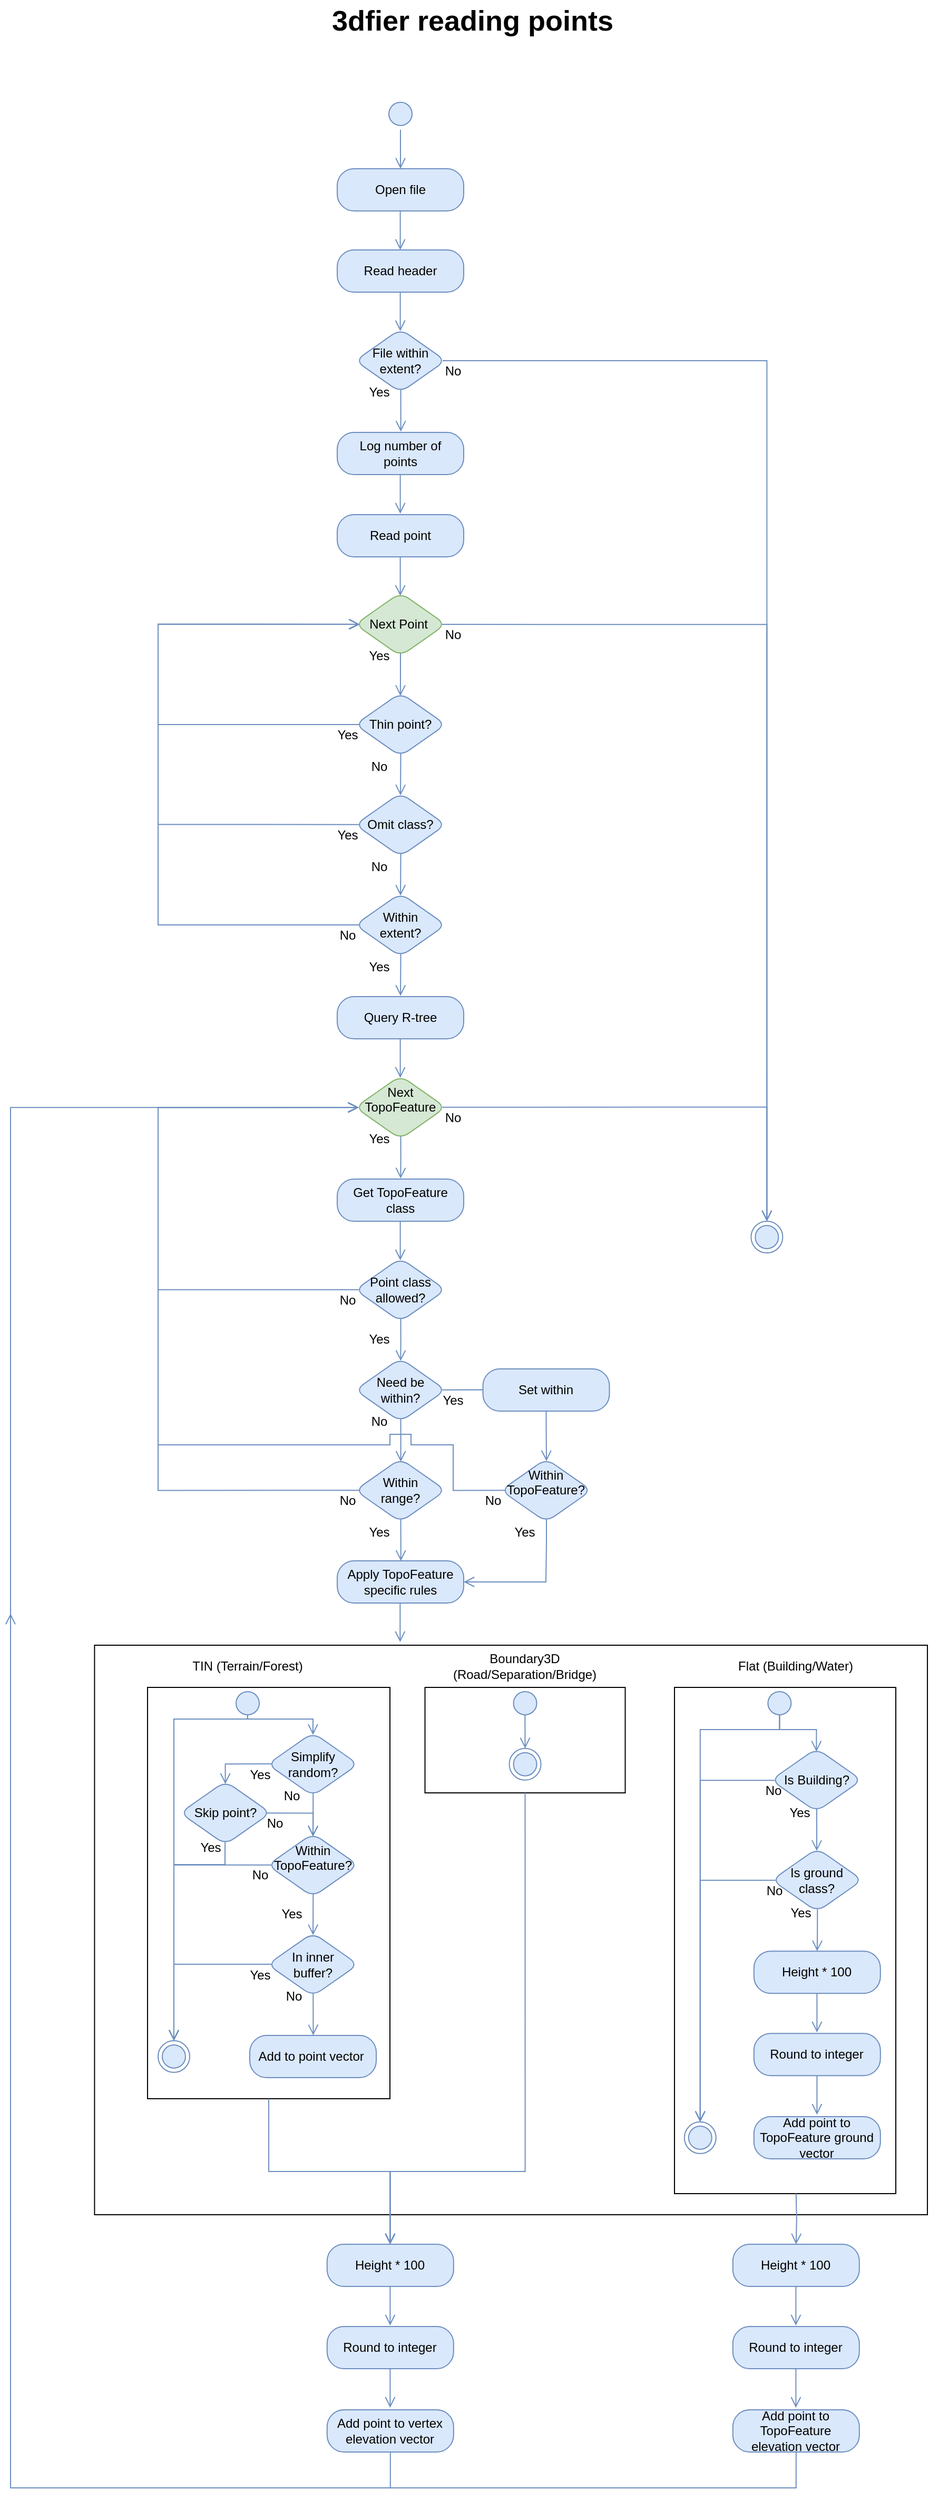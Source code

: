 <mxfile version="12.5.3" type="device"><diagram id="gs2OzQn_FVcoFGM2r-dG" name="Page-1"><mxGraphModel dx="2858" dy="1174" grid="1" gridSize="10" guides="1" tooltips="1" connect="1" arrows="1" fold="1" page="1" pageScale="1" pageWidth="827" pageHeight="1169" math="0" shadow="0"><root><mxCell id="0"/><mxCell id="1" parent="0"/><mxCell id="W5rvvkMNAh1F3MAW5NHj-102" value="" style="rounded=0;whiteSpace=wrap;html=1;" vertex="1" parent="1"><mxGeometry x="-0.29" y="1590" width="790.29" height="540" as="geometry"/></mxCell><mxCell id="QgcdUGAf-LTuLxjnhuap-1" value="3dfier reading points" style="text;strokeColor=none;fillColor=none;html=1;fontSize=27;fontStyle=1;verticalAlign=middle;align=center;rounded=0;shadow=0;" parent="1" vertex="1"><mxGeometry x="198.14" y="30" width="319" height="40" as="geometry"/></mxCell><mxCell id="QgcdUGAf-LTuLxjnhuap-2" value="Read point" style="rounded=1;whiteSpace=wrap;html=1;arcSize=40;fillColor=#dae8fc;strokeColor=#6c8ebf;shadow=0;" parent="1" vertex="1"><mxGeometry x="230" y="518" width="120" height="40" as="geometry"/></mxCell><mxCell id="QgcdUGAf-LTuLxjnhuap-3" value="" style="ellipse;html=1;shape=startState;fillColor=#dae8fc;strokeColor=#6c8ebf;shadow=0;" parent="1" vertex="1"><mxGeometry x="275" y="123" width="30" height="30" as="geometry"/></mxCell><mxCell id="QgcdUGAf-LTuLxjnhuap-4" value="" style="edgeStyle=orthogonalEdgeStyle;html=1;verticalAlign=bottom;endArrow=open;endSize=8;strokeColor=#6c8ebf;fillColor=#dae8fc;shadow=0;entryX=0.5;entryY=0;entryDx=0;entryDy=0;entryPerimeter=0;exitX=0.5;exitY=1;exitDx=0;exitDy=0;rounded=0;" parent="1" source="QgcdUGAf-LTuLxjnhuap-3" edge="1"><mxGeometry relative="1" as="geometry"><mxPoint x="290" y="190" as="targetPoint"/><mxPoint x="290" y="170" as="sourcePoint"/></mxGeometry></mxCell><mxCell id="EjLpfJSJLbwafP6c0sg_-1" value="" style="edgeStyle=orthogonalEdgeStyle;html=1;verticalAlign=bottom;endArrow=open;endSize=8;strokeColor=#6c8ebf;fillColor=#dae8fc;shadow=0;entryX=0.5;entryY=0;entryDx=0;entryDy=0;entryPerimeter=0;exitX=0.5;exitY=1;exitDx=0;exitDy=0;rounded=0;" parent="1" edge="1"><mxGeometry relative="1" as="geometry"><mxPoint x="289.8" y="595" as="targetPoint"/><mxPoint x="289.8" y="558" as="sourcePoint"/></mxGeometry></mxCell><mxCell id="W5rvvkMNAh1F3MAW5NHj-1" value="Open file" style="rounded=1;whiteSpace=wrap;html=1;arcSize=40;fillColor=#dae8fc;strokeColor=#6c8ebf;shadow=0;" vertex="1" parent="1"><mxGeometry x="230" y="190" width="120" height="40" as="geometry"/></mxCell><mxCell id="W5rvvkMNAh1F3MAW5NHj-2" value="" style="edgeStyle=orthogonalEdgeStyle;html=1;verticalAlign=bottom;endArrow=open;endSize=8;strokeColor=#6c8ebf;fillColor=#dae8fc;shadow=0;entryX=0.5;entryY=0;entryDx=0;entryDy=0;entryPerimeter=0;exitX=0.5;exitY=1;exitDx=0;exitDy=0;rounded=0;" edge="1" parent="1"><mxGeometry relative="1" as="geometry"><mxPoint x="289.8" y="267" as="targetPoint"/><mxPoint x="289.8" y="230" as="sourcePoint"/></mxGeometry></mxCell><mxCell id="W5rvvkMNAh1F3MAW5NHj-3" value="Read header" style="rounded=1;whiteSpace=wrap;html=1;arcSize=40;fillColor=#dae8fc;strokeColor=#6c8ebf;shadow=0;" vertex="1" parent="1"><mxGeometry x="230" y="267" width="120" height="40" as="geometry"/></mxCell><mxCell id="W5rvvkMNAh1F3MAW5NHj-4" value="" style="edgeStyle=orthogonalEdgeStyle;html=1;verticalAlign=bottom;endArrow=open;endSize=8;strokeColor=#6c8ebf;fillColor=#dae8fc;shadow=0;entryX=0.5;entryY=0;entryDx=0;entryDy=0;entryPerimeter=0;exitX=0.5;exitY=1;exitDx=0;exitDy=0;rounded=0;" edge="1" parent="1"><mxGeometry relative="1" as="geometry"><mxPoint x="289.8" y="344" as="targetPoint"/><mxPoint x="289.8" y="307" as="sourcePoint"/></mxGeometry></mxCell><mxCell id="W5rvvkMNAh1F3MAW5NHj-5" value="File within&lt;br&gt;extent?" style="rhombus;whiteSpace=wrap;html=1;fillColor=#dae8fc;strokeColor=#6c8ebf;rounded=1;shadow=0;strokeWidth=1;perimeterSpacing=0;" vertex="1" parent="1"><mxGeometry x="247.0" y="342.0" width="86" height="60" as="geometry"/></mxCell><mxCell id="W5rvvkMNAh1F3MAW5NHj-6" value="" style="edgeStyle=orthogonalEdgeStyle;rounded=0;orthogonalLoop=1;jettySize=auto;html=1;shadow=0;fontColor=#ffffff;exitX=0.503;exitY=0.957;exitDx=0;exitDy=0;entryX=0.5;entryY=0;entryDx=0;entryDy=0;fillColor=#dae8fc;strokeColor=#6c8ebf;endSize=8;endArrow=open;endFill=0;exitPerimeter=0;" edge="1" source="W5rvvkMNAh1F3MAW5NHj-5" parent="1"><mxGeometry relative="1" as="geometry"><mxPoint x="290.39" y="400.0" as="sourcePoint"/><mxPoint x="290.33" y="439.2" as="targetPoint"/></mxGeometry></mxCell><mxCell id="W5rvvkMNAh1F3MAW5NHj-8" value="No" style="text;html=1;strokeColor=none;fillColor=none;align=center;verticalAlign=middle;whiteSpace=wrap;rounded=0;" vertex="1" parent="1"><mxGeometry x="320.0" y="372.0" width="40" height="20" as="geometry"/></mxCell><mxCell id="W5rvvkMNAh1F3MAW5NHj-9" value="Yes" style="text;html=1;strokeColor=none;fillColor=none;align=center;verticalAlign=middle;whiteSpace=wrap;rounded=0;" vertex="1" parent="1"><mxGeometry x="250.0" y="392.0" width="40" height="20" as="geometry"/></mxCell><mxCell id="W5rvvkMNAh1F3MAW5NHj-10" value="" style="ellipse;html=1;shape=endState;fillColor=#dae8fc;strokeColor=#6c8ebf;rounded=1;shadow=0;" vertex="1" parent="1"><mxGeometry x="622.67" y="1188" width="30" height="30" as="geometry"/></mxCell><mxCell id="W5rvvkMNAh1F3MAW5NHj-11" value="" style="edgeStyle=orthogonalEdgeStyle;rounded=0;orthogonalLoop=1;jettySize=auto;html=1;shadow=0;fontColor=#ffffff;fillColor=#dae8fc;strokeColor=#6c8ebf;endArrow=open;endFill=0;endSize=8;exitX=0.25;exitY=0;exitDx=0;exitDy=0;entryX=0.5;entryY=0;entryDx=0;entryDy=0;" edge="1" parent="1" target="W5rvvkMNAh1F3MAW5NHj-10" source="W5rvvkMNAh1F3MAW5NHj-8"><mxGeometry relative="1" as="geometry"><mxPoint x="638" y="780" as="targetPoint"/><Array as="points"><mxPoint x="638" y="372"/></Array><mxPoint x="290" y="480" as="sourcePoint"/></mxGeometry></mxCell><mxCell id="W5rvvkMNAh1F3MAW5NHj-12" value="Thin point?" style="rhombus;whiteSpace=wrap;html=1;fillColor=#dae8fc;strokeColor=#6c8ebf;rounded=1;shadow=0;strokeWidth=1;perimeterSpacing=0;" vertex="1" parent="1"><mxGeometry x="247.0" y="687" width="86" height="60" as="geometry"/></mxCell><mxCell id="W5rvvkMNAh1F3MAW5NHj-13" value="" style="edgeStyle=orthogonalEdgeStyle;rounded=0;orthogonalLoop=1;jettySize=auto;html=1;shadow=0;fontColor=#ffffff;exitX=0.503;exitY=0.957;exitDx=0;exitDy=0;entryX=0.5;entryY=0;entryDx=0;entryDy=0;fillColor=#dae8fc;strokeColor=#6c8ebf;endSize=8;endArrow=open;endFill=0;exitPerimeter=0;" edge="1" parent="1" source="W5rvvkMNAh1F3MAW5NHj-12"><mxGeometry relative="1" as="geometry"><mxPoint x="290.39" y="745" as="sourcePoint"/><mxPoint x="290.0" y="784.167" as="targetPoint"/></mxGeometry></mxCell><mxCell id="W5rvvkMNAh1F3MAW5NHj-14" value="No" style="text;html=1;strokeColor=none;fillColor=none;align=center;verticalAlign=middle;whiteSpace=wrap;rounded=0;" vertex="1" parent="1"><mxGeometry x="250.0" y="747.0" width="40" height="20" as="geometry"/></mxCell><mxCell id="W5rvvkMNAh1F3MAW5NHj-15" value="Yes" style="text;html=1;strokeColor=none;fillColor=none;align=center;verticalAlign=middle;whiteSpace=wrap;rounded=0;" vertex="1" parent="1"><mxGeometry x="220.0" y="717.0" width="40" height="20" as="geometry"/></mxCell><mxCell id="W5rvvkMNAh1F3MAW5NHj-16" value="" style="edgeStyle=orthogonalEdgeStyle;rounded=0;orthogonalLoop=1;jettySize=auto;html=1;shadow=0;fontColor=#ffffff;entryX=0.047;entryY=0.497;entryDx=0;entryDy=0;fillColor=#dae8fc;strokeColor=#6c8ebf;endArrow=open;endFill=0;endSize=8;exitX=0.051;exitY=0.5;exitDx=0;exitDy=0;exitPerimeter=0;entryPerimeter=0;" edge="1" parent="1" source="W5rvvkMNAh1F3MAW5NHj-12" target="W5rvvkMNAh1F3MAW5NHj-46"><mxGeometry relative="1" as="geometry"><mxPoint x="432.5" y="946.667" as="targetPoint"/><Array as="points"><mxPoint x="60" y="717"/><mxPoint x="60" y="622"/></Array><mxPoint x="420" y="682" as="sourcePoint"/></mxGeometry></mxCell><mxCell id="W5rvvkMNAh1F3MAW5NHj-17" value="Log number of&lt;br&gt;points" style="rounded=1;whiteSpace=wrap;html=1;arcSize=40;fillColor=#dae8fc;strokeColor=#6c8ebf;shadow=0;" vertex="1" parent="1"><mxGeometry x="230" y="440" width="120" height="40" as="geometry"/></mxCell><mxCell id="W5rvvkMNAh1F3MAW5NHj-18" value="" style="edgeStyle=orthogonalEdgeStyle;html=1;verticalAlign=bottom;endArrow=open;endSize=8;strokeColor=#6c8ebf;fillColor=#dae8fc;shadow=0;entryX=0.5;entryY=0;entryDx=0;entryDy=0;entryPerimeter=0;exitX=0.5;exitY=1;exitDx=0;exitDy=0;rounded=0;" edge="1" parent="1"><mxGeometry relative="1" as="geometry"><mxPoint x="289.8" y="517" as="targetPoint"/><mxPoint x="289.8" y="480" as="sourcePoint"/></mxGeometry></mxCell><mxCell id="W5rvvkMNAh1F3MAW5NHj-19" value="Omit class?" style="rhombus;whiteSpace=wrap;html=1;fillColor=#dae8fc;strokeColor=#6c8ebf;rounded=1;shadow=0;strokeWidth=1;perimeterSpacing=0;" vertex="1" parent="1"><mxGeometry x="247.0" y="782" width="86" height="60" as="geometry"/></mxCell><mxCell id="W5rvvkMNAh1F3MAW5NHj-20" value="" style="edgeStyle=orthogonalEdgeStyle;rounded=0;orthogonalLoop=1;jettySize=auto;html=1;shadow=0;fontColor=#ffffff;exitX=0.503;exitY=0.957;exitDx=0;exitDy=0;entryX=0.5;entryY=0;entryDx=0;entryDy=0;fillColor=#dae8fc;strokeColor=#6c8ebf;endSize=8;endArrow=open;endFill=0;exitPerimeter=0;" edge="1" parent="1" source="W5rvvkMNAh1F3MAW5NHj-19"><mxGeometry relative="1" as="geometry"><mxPoint x="290.39" y="840" as="sourcePoint"/><mxPoint x="290.034" y="879.241" as="targetPoint"/></mxGeometry></mxCell><mxCell id="W5rvvkMNAh1F3MAW5NHj-21" value="No" style="text;html=1;strokeColor=none;fillColor=none;align=center;verticalAlign=middle;whiteSpace=wrap;rounded=0;" vertex="1" parent="1"><mxGeometry x="250.0" y="842.0" width="40" height="20" as="geometry"/></mxCell><mxCell id="W5rvvkMNAh1F3MAW5NHj-22" value="Yes" style="text;html=1;strokeColor=none;fillColor=none;align=center;verticalAlign=middle;whiteSpace=wrap;rounded=0;" vertex="1" parent="1"><mxGeometry x="220.0" y="812.0" width="40" height="20" as="geometry"/></mxCell><mxCell id="W5rvvkMNAh1F3MAW5NHj-23" value="Within&lt;br&gt;extent?" style="rhombus;whiteSpace=wrap;html=1;fillColor=#dae8fc;strokeColor=#6c8ebf;rounded=1;shadow=0;strokeWidth=1;perimeterSpacing=0;" vertex="1" parent="1"><mxGeometry x="247.0" y="877" width="86" height="60" as="geometry"/></mxCell><mxCell id="W5rvvkMNAh1F3MAW5NHj-24" value="" style="edgeStyle=orthogonalEdgeStyle;rounded=0;orthogonalLoop=1;jettySize=auto;html=1;shadow=0;fontColor=#ffffff;exitX=0.503;exitY=0.957;exitDx=0;exitDy=0;entryX=0.5;entryY=0;entryDx=0;entryDy=0;fillColor=#dae8fc;strokeColor=#6c8ebf;endSize=8;endArrow=open;endFill=0;exitPerimeter=0;" edge="1" parent="1" source="W5rvvkMNAh1F3MAW5NHj-23"><mxGeometry relative="1" as="geometry"><mxPoint x="290.39" y="935" as="sourcePoint"/><mxPoint x="290.034" y="974.241" as="targetPoint"/></mxGeometry></mxCell><mxCell id="W5rvvkMNAh1F3MAW5NHj-25" value="No" style="text;html=1;strokeColor=none;fillColor=none;align=center;verticalAlign=middle;whiteSpace=wrap;rounded=0;" vertex="1" parent="1"><mxGeometry x="220.0" y="907.0" width="40" height="20" as="geometry"/></mxCell><mxCell id="W5rvvkMNAh1F3MAW5NHj-26" value="Yes" style="text;html=1;strokeColor=none;fillColor=none;align=center;verticalAlign=middle;whiteSpace=wrap;rounded=0;" vertex="1" parent="1"><mxGeometry x="250.0" y="937.0" width="40" height="20" as="geometry"/></mxCell><mxCell id="W5rvvkMNAh1F3MAW5NHj-27" value="" style="edgeStyle=orthogonalEdgeStyle;rounded=0;orthogonalLoop=1;jettySize=auto;html=1;shadow=0;fontColor=#ffffff;entryX=0.052;entryY=0.5;entryDx=0;entryDy=0;fillColor=#dae8fc;strokeColor=#6c8ebf;endArrow=open;endFill=0;endSize=8;exitX=0.047;exitY=0.497;exitDx=0;exitDy=0;exitPerimeter=0;entryPerimeter=0;" edge="1" parent="1" source="W5rvvkMNAh1F3MAW5NHj-19" target="W5rvvkMNAh1F3MAW5NHj-46"><mxGeometry relative="1" as="geometry"><mxPoint x="647.5" y="868.667" as="targetPoint"/><Array as="points"><mxPoint x="60" y="812"/><mxPoint x="60" y="622"/></Array><mxPoint x="340" y="715.333" as="sourcePoint"/></mxGeometry></mxCell><mxCell id="W5rvvkMNAh1F3MAW5NHj-28" value="" style="edgeStyle=orthogonalEdgeStyle;rounded=0;orthogonalLoop=1;jettySize=auto;html=1;shadow=0;fontColor=#ffffff;entryX=0.052;entryY=0.503;entryDx=0;entryDy=0;fillColor=#dae8fc;strokeColor=#6c8ebf;endArrow=open;endFill=0;endSize=8;exitX=0.047;exitY=0.5;exitDx=0;exitDy=0;exitPerimeter=0;entryPerimeter=0;" edge="1" parent="1" source="W5rvvkMNAh1F3MAW5NHj-23" target="W5rvvkMNAh1F3MAW5NHj-46"><mxGeometry relative="1" as="geometry"><mxPoint x="657.5" y="878.667" as="targetPoint"/><Array as="points"><mxPoint x="60" y="907"/><mxPoint x="60" y="622"/><mxPoint x="247" y="622"/></Array><mxPoint x="350" y="725.333" as="sourcePoint"/></mxGeometry></mxCell><mxCell id="W5rvvkMNAh1F3MAW5NHj-29" value="Query R-tree" style="rounded=1;whiteSpace=wrap;html=1;arcSize=40;fillColor=#dae8fc;strokeColor=#6c8ebf;shadow=0;" vertex="1" parent="1"><mxGeometry x="230" y="975" width="120" height="40" as="geometry"/></mxCell><mxCell id="W5rvvkMNAh1F3MAW5NHj-30" value="" style="edgeStyle=orthogonalEdgeStyle;html=1;verticalAlign=bottom;endArrow=open;endSize=8;strokeColor=#6c8ebf;fillColor=#dae8fc;shadow=0;entryX=0.5;entryY=0;entryDx=0;entryDy=0;entryPerimeter=0;exitX=0.5;exitY=1;exitDx=0;exitDy=0;rounded=0;" edge="1" parent="1"><mxGeometry relative="1" as="geometry"><mxPoint x="289.8" y="1052" as="targetPoint"/><mxPoint x="289.8" y="1015" as="sourcePoint"/></mxGeometry></mxCell><mxCell id="W5rvvkMNAh1F3MAW5NHj-41" value="Next TopoFeature&lt;br&gt;&amp;nbsp;" style="rhombus;whiteSpace=wrap;html=1;fillColor=#d5e8d4;strokeColor=#82b366;rounded=1;shadow=0;strokeWidth=1;perimeterSpacing=0;" vertex="1" parent="1"><mxGeometry x="247.0" y="1050" width="86" height="60" as="geometry"/></mxCell><mxCell id="W5rvvkMNAh1F3MAW5NHj-42" value="" style="edgeStyle=orthogonalEdgeStyle;rounded=0;orthogonalLoop=1;jettySize=auto;html=1;shadow=0;fontColor=#ffffff;exitX=0.503;exitY=0.957;exitDx=0;exitDy=0;entryX=0.5;entryY=0;entryDx=0;entryDy=0;fillColor=#dae8fc;strokeColor=#6c8ebf;endSize=8;endArrow=open;endFill=0;exitPerimeter=0;" edge="1" source="W5rvvkMNAh1F3MAW5NHj-41" parent="1"><mxGeometry relative="1" as="geometry"><mxPoint x="290.39" y="1108" as="sourcePoint"/><mxPoint x="290.143" y="1147.429" as="targetPoint"/></mxGeometry></mxCell><mxCell id="W5rvvkMNAh1F3MAW5NHj-43" value="No" style="text;html=1;strokeColor=none;fillColor=none;align=center;verticalAlign=middle;whiteSpace=wrap;rounded=0;" vertex="1" parent="1"><mxGeometry x="320.0" y="1080" width="40" height="20" as="geometry"/></mxCell><mxCell id="W5rvvkMNAh1F3MAW5NHj-44" value="Yes" style="text;html=1;strokeColor=none;fillColor=none;align=center;verticalAlign=middle;whiteSpace=wrap;rounded=0;" vertex="1" parent="1"><mxGeometry x="250.0" y="1100" width="40" height="20" as="geometry"/></mxCell><mxCell id="W5rvvkMNAh1F3MAW5NHj-45" value="" style="edgeStyle=orthogonalEdgeStyle;rounded=0;orthogonalLoop=1;jettySize=auto;html=1;shadow=0;fontColor=#ffffff;entryX=0.5;entryY=0;entryDx=0;entryDy=0;fillColor=#dae8fc;strokeColor=#6c8ebf;endArrow=open;endFill=0;endSize=8;exitX=0.961;exitY=0.497;exitDx=0;exitDy=0;exitPerimeter=0;" edge="1" source="W5rvvkMNAh1F3MAW5NHj-41" parent="1" target="W5rvvkMNAh1F3MAW5NHj-10"><mxGeometry relative="1" as="geometry"><mxPoint x="637.762" y="1132.952" as="targetPoint"/><Array as="points"><mxPoint x="638" y="1080"/></Array><mxPoint x="350.0" y="816.333" as="sourcePoint"/></mxGeometry></mxCell><mxCell id="W5rvvkMNAh1F3MAW5NHj-46" value="Next Point&amp;nbsp;" style="rhombus;whiteSpace=wrap;html=1;fillColor=#d5e8d4;strokeColor=#82b366;rounded=1;shadow=0;strokeWidth=1;perimeterSpacing=0;" vertex="1" parent="1"><mxGeometry x="247" y="592" width="86" height="60" as="geometry"/></mxCell><mxCell id="W5rvvkMNAh1F3MAW5NHj-48" value="Get TopoFeature class" style="rounded=1;whiteSpace=wrap;html=1;arcSize=40;fillColor=#dae8fc;strokeColor=#6c8ebf;shadow=0;" vertex="1" parent="1"><mxGeometry x="230" y="1148" width="120" height="40" as="geometry"/></mxCell><mxCell id="W5rvvkMNAh1F3MAW5NHj-49" value="" style="edgeStyle=orthogonalEdgeStyle;html=1;verticalAlign=bottom;endArrow=open;endSize=8;strokeColor=#6c8ebf;fillColor=#dae8fc;shadow=0;entryX=0.5;entryY=0;entryDx=0;entryDy=0;entryPerimeter=0;exitX=0.5;exitY=1;exitDx=0;exitDy=0;rounded=0;" edge="1" parent="1"><mxGeometry relative="1" as="geometry"><mxPoint x="289.8" y="1225" as="targetPoint"/><mxPoint x="289.8" y="1188" as="sourcePoint"/></mxGeometry></mxCell><mxCell id="W5rvvkMNAh1F3MAW5NHj-50" value="Point class allowed?" style="rhombus;whiteSpace=wrap;html=1;fillColor=#dae8fc;strokeColor=#6c8ebf;rounded=1;shadow=0;strokeWidth=1;perimeterSpacing=0;" vertex="1" parent="1"><mxGeometry x="247.0" y="1223" width="86" height="60" as="geometry"/></mxCell><mxCell id="W5rvvkMNAh1F3MAW5NHj-51" value="" style="edgeStyle=orthogonalEdgeStyle;rounded=0;orthogonalLoop=1;jettySize=auto;html=1;shadow=0;fontColor=#ffffff;exitX=0.503;exitY=0.957;exitDx=0;exitDy=0;entryX=0.5;entryY=0;entryDx=0;entryDy=0;fillColor=#dae8fc;strokeColor=#6c8ebf;endSize=8;endArrow=open;endFill=0;exitPerimeter=0;" edge="1" source="W5rvvkMNAh1F3MAW5NHj-50" parent="1"><mxGeometry relative="1" as="geometry"><mxPoint x="290.39" y="1281" as="sourcePoint"/><mxPoint x="290.143" y="1320.429" as="targetPoint"/></mxGeometry></mxCell><mxCell id="W5rvvkMNAh1F3MAW5NHj-52" value="No" style="text;html=1;strokeColor=none;fillColor=none;align=center;verticalAlign=middle;whiteSpace=wrap;rounded=0;" vertex="1" parent="1"><mxGeometry x="220.0" y="1253" width="40" height="20" as="geometry"/></mxCell><mxCell id="W5rvvkMNAh1F3MAW5NHj-53" value="Yes" style="text;html=1;strokeColor=none;fillColor=none;align=center;verticalAlign=middle;whiteSpace=wrap;rounded=0;" vertex="1" parent="1"><mxGeometry x="250.0" y="1290" width="40" height="20" as="geometry"/></mxCell><mxCell id="W5rvvkMNAh1F3MAW5NHj-54" value="" style="edgeStyle=orthogonalEdgeStyle;rounded=0;orthogonalLoop=1;jettySize=auto;html=1;shadow=0;fontColor=#ffffff;entryX=0.037;entryY=0.501;entryDx=0;entryDy=0;fillColor=#dae8fc;strokeColor=#6c8ebf;endArrow=open;endFill=0;endSize=8;exitX=0.04;exitY=0.498;exitDx=0;exitDy=0;exitPerimeter=0;entryPerimeter=0;" edge="1" source="W5rvvkMNAh1F3MAW5NHj-50" parent="1" target="W5rvvkMNAh1F3MAW5NHj-41"><mxGeometry relative="1" as="geometry"><mxPoint x="637.762" y="1399.952" as="targetPoint"/><Array as="points"><mxPoint x="60" y="1253"/><mxPoint x="60" y="1080"/></Array><mxPoint x="350.0" y="1083.333" as="sourcePoint"/></mxGeometry></mxCell><mxCell id="W5rvvkMNAh1F3MAW5NHj-58" value="" style="edgeStyle=orthogonalEdgeStyle;rounded=0;orthogonalLoop=1;jettySize=auto;html=1;shadow=0;fontColor=#ffffff;exitX=0.5;exitY=0.958;exitDx=0;exitDy=0;entryX=0.499;entryY=0.047;entryDx=0;entryDy=0;fillColor=#dae8fc;strokeColor=#6c8ebf;endSize=8;endArrow=open;endFill=0;exitPerimeter=0;entryPerimeter=0;" edge="1" parent="1" source="W5rvvkMNAh1F3MAW5NHj-46" target="W5rvvkMNAh1F3MAW5NHj-12"><mxGeometry relative="1" as="geometry"><mxPoint x="290.258" y="649.42" as="sourcePoint"/><mxPoint x="290.143" y="689.429" as="targetPoint"/></mxGeometry></mxCell><mxCell id="W5rvvkMNAh1F3MAW5NHj-59" value="No" style="text;html=1;strokeColor=none;fillColor=none;align=center;verticalAlign=middle;whiteSpace=wrap;rounded=0;" vertex="1" parent="1"><mxGeometry x="320" y="622" width="40" height="20" as="geometry"/></mxCell><mxCell id="W5rvvkMNAh1F3MAW5NHj-60" value="Yes" style="text;html=1;strokeColor=none;fillColor=none;align=center;verticalAlign=middle;whiteSpace=wrap;rounded=0;" vertex="1" parent="1"><mxGeometry x="250" y="642" width="40" height="20" as="geometry"/></mxCell><mxCell id="W5rvvkMNAh1F3MAW5NHj-61" value="" style="edgeStyle=orthogonalEdgeStyle;rounded=0;orthogonalLoop=1;jettySize=auto;html=1;shadow=0;fontColor=#ffffff;fillColor=#dae8fc;strokeColor=#6c8ebf;endArrow=open;endFill=0;endSize=8;entryX=0.5;entryY=0;entryDx=0;entryDy=0;exitX=0.958;exitY=0.501;exitDx=0;exitDy=0;exitPerimeter=0;" edge="1" parent="1" source="W5rvvkMNAh1F3MAW5NHj-46" target="W5rvvkMNAh1F3MAW5NHj-10"><mxGeometry relative="1" as="geometry"><mxPoint x="648.25" y="969.5" as="targetPoint"/><Array as="points"><mxPoint x="638" y="622"/></Array><mxPoint x="450" y="600" as="sourcePoint"/></mxGeometry></mxCell><mxCell id="W5rvvkMNAh1F3MAW5NHj-62" value="Need be within?" style="rhombus;whiteSpace=wrap;html=1;fillColor=#dae8fc;strokeColor=#6c8ebf;rounded=1;shadow=0;strokeWidth=1;perimeterSpacing=0;" vertex="1" parent="1"><mxGeometry x="247" y="1318" width="86" height="60" as="geometry"/></mxCell><mxCell id="W5rvvkMNAh1F3MAW5NHj-63" value="" style="edgeStyle=orthogonalEdgeStyle;rounded=0;orthogonalLoop=1;jettySize=auto;html=1;shadow=0;fontColor=#ffffff;exitX=0.503;exitY=0.957;exitDx=0;exitDy=0;entryX=0.503;entryY=0.047;entryDx=0;entryDy=0;fillColor=#dae8fc;strokeColor=#6c8ebf;endSize=8;endArrow=open;endFill=0;exitPerimeter=0;entryPerimeter=0;" edge="1" source="W5rvvkMNAh1F3MAW5NHj-62" parent="1" target="W5rvvkMNAh1F3MAW5NHj-76"><mxGeometry relative="1" as="geometry"><mxPoint x="290.39" y="1376" as="sourcePoint"/><mxPoint x="290.143" y="1415.429" as="targetPoint"/></mxGeometry></mxCell><mxCell id="W5rvvkMNAh1F3MAW5NHj-64" value="No" style="text;html=1;strokeColor=none;fillColor=none;align=center;verticalAlign=middle;whiteSpace=wrap;rounded=0;" vertex="1" parent="1"><mxGeometry x="250" y="1368" width="40" height="20" as="geometry"/></mxCell><mxCell id="W5rvvkMNAh1F3MAW5NHj-65" value="Yes" style="text;html=1;strokeColor=none;fillColor=none;align=center;verticalAlign=middle;whiteSpace=wrap;rounded=0;" vertex="1" parent="1"><mxGeometry x="320" y="1348" width="40" height="20" as="geometry"/></mxCell><mxCell id="W5rvvkMNAh1F3MAW5NHj-66" value="" style="edgeStyle=orthogonalEdgeStyle;rounded=0;orthogonalLoop=1;jettySize=auto;html=1;shadow=0;fontColor=#ffffff;entryX=0;entryY=0.5;entryDx=0;entryDy=0;fillColor=#dae8fc;strokeColor=#6c8ebf;endArrow=open;endFill=0;endSize=8;exitX=0.961;exitY=0.497;exitDx=0;exitDy=0;exitPerimeter=0;" edge="1" source="W5rvvkMNAh1F3MAW5NHj-62" parent="1" target="W5rvvkMNAh1F3MAW5NHj-67"><mxGeometry relative="1" as="geometry"><mxPoint x="637.762" y="1494.952" as="targetPoint"/><Array as="points"><mxPoint x="380" y="1348"/></Array><mxPoint x="350.0" y="1178.333" as="sourcePoint"/></mxGeometry></mxCell><mxCell id="W5rvvkMNAh1F3MAW5NHj-67" value="Set within" style="rounded=1;whiteSpace=wrap;html=1;arcSize=40;fillColor=#dae8fc;strokeColor=#6c8ebf;shadow=0;" vertex="1" parent="1"><mxGeometry x="368.26" y="1328" width="120" height="40" as="geometry"/></mxCell><mxCell id="W5rvvkMNAh1F3MAW5NHj-68" value="" style="edgeStyle=orthogonalEdgeStyle;html=1;verticalAlign=bottom;endArrow=open;endSize=8;strokeColor=#6c8ebf;fillColor=#dae8fc;shadow=0;entryX=0.503;entryY=0.038;entryDx=0;entryDy=0;entryPerimeter=0;exitX=0.5;exitY=1;exitDx=0;exitDy=0;rounded=0;" edge="1" parent="1" source="W5rvvkMNAh1F3MAW5NHj-67" target="W5rvvkMNAh1F3MAW5NHj-81"><mxGeometry relative="1" as="geometry"><mxPoint x="428.14" y="1405" as="targetPoint"/><mxPoint x="428.14" y="1368" as="sourcePoint"/></mxGeometry></mxCell><mxCell id="W5rvvkMNAh1F3MAW5NHj-69" value="Apply TopoFeature specific rules" style="rounded=1;whiteSpace=wrap;html=1;arcSize=40;fillColor=#dae8fc;strokeColor=#6c8ebf;shadow=0;" vertex="1" parent="1"><mxGeometry x="230" y="1510" width="120" height="40" as="geometry"/></mxCell><mxCell id="W5rvvkMNAh1F3MAW5NHj-76" value="Within&lt;br&gt;range?" style="rhombus;whiteSpace=wrap;html=1;fillColor=#dae8fc;strokeColor=#6c8ebf;rounded=1;shadow=0;strokeWidth=1;perimeterSpacing=0;" vertex="1" parent="1"><mxGeometry x="247.0" y="1413.16" width="86" height="60" as="geometry"/></mxCell><mxCell id="W5rvvkMNAh1F3MAW5NHj-77" value="" style="edgeStyle=orthogonalEdgeStyle;rounded=0;orthogonalLoop=1;jettySize=auto;html=1;shadow=0;fontColor=#ffffff;exitX=0.503;exitY=0.957;exitDx=0;exitDy=0;entryX=0.5;entryY=0;entryDx=0;entryDy=0;fillColor=#dae8fc;strokeColor=#6c8ebf;endSize=8;endArrow=open;endFill=0;exitPerimeter=0;" edge="1" parent="1" source="W5rvvkMNAh1F3MAW5NHj-76"><mxGeometry relative="1" as="geometry"><mxPoint x="290.39" y="1471.16" as="sourcePoint"/><mxPoint x="290.368" y="1510.107" as="targetPoint"/></mxGeometry></mxCell><mxCell id="W5rvvkMNAh1F3MAW5NHj-78" value="No" style="text;html=1;strokeColor=none;fillColor=none;align=center;verticalAlign=middle;whiteSpace=wrap;rounded=0;" vertex="1" parent="1"><mxGeometry x="220.0" y="1443.16" width="40" height="20" as="geometry"/></mxCell><mxCell id="W5rvvkMNAh1F3MAW5NHj-79" value="Yes" style="text;html=1;strokeColor=none;fillColor=none;align=center;verticalAlign=middle;whiteSpace=wrap;rounded=0;" vertex="1" parent="1"><mxGeometry x="250.0" y="1473.16" width="40" height="20" as="geometry"/></mxCell><mxCell id="W5rvvkMNAh1F3MAW5NHj-80" value="" style="edgeStyle=orthogonalEdgeStyle;rounded=0;orthogonalLoop=1;jettySize=auto;html=1;shadow=0;fontColor=#ffffff;entryX=0.043;entryY=0.502;entryDx=0;entryDy=0;fillColor=#dae8fc;strokeColor=#6c8ebf;endArrow=open;endFill=0;endSize=8;exitX=0.047;exitY=0.5;exitDx=0;exitDy=0;exitPerimeter=0;entryPerimeter=0;" edge="1" parent="1" source="W5rvvkMNAh1F3MAW5NHj-76" target="W5rvvkMNAh1F3MAW5NHj-41"><mxGeometry relative="1" as="geometry"><mxPoint x="251.421" y="1158.528" as="targetPoint"/><Array as="points"><mxPoint x="60" y="1443"/><mxPoint x="60" y="1080"/></Array><mxPoint x="350" y="1261.493" as="sourcePoint"/></mxGeometry></mxCell><mxCell id="W5rvvkMNAh1F3MAW5NHj-81" value="Within&lt;br&gt;TopoFeature?&lt;br&gt;&amp;nbsp;" style="rhombus;whiteSpace=wrap;html=1;fillColor=#dae8fc;strokeColor=#6c8ebf;rounded=1;shadow=0;strokeWidth=1;perimeterSpacing=0;" vertex="1" parent="1"><mxGeometry x="385.26" y="1413.16" width="86" height="60" as="geometry"/></mxCell><mxCell id="W5rvvkMNAh1F3MAW5NHj-82" value="" style="edgeStyle=orthogonalEdgeStyle;rounded=0;orthogonalLoop=1;jettySize=auto;html=1;shadow=0;fontColor=#ffffff;exitX=0.503;exitY=0.957;exitDx=0;exitDy=0;entryX=1;entryY=0.5;entryDx=0;entryDy=0;fillColor=#dae8fc;strokeColor=#6c8ebf;endSize=8;endArrow=open;endFill=0;exitPerimeter=0;" edge="1" parent="1" source="W5rvvkMNAh1F3MAW5NHj-81" target="W5rvvkMNAh1F3MAW5NHj-69"><mxGeometry relative="1" as="geometry"><mxPoint x="428.65" y="1471.04" as="sourcePoint"/><mxPoint x="428.731" y="1509.998" as="targetPoint"/><Array as="points"><mxPoint x="428" y="1493"/><mxPoint x="428" y="1530"/></Array></mxGeometry></mxCell><mxCell id="W5rvvkMNAh1F3MAW5NHj-83" value="No" style="text;html=1;strokeColor=none;fillColor=none;align=center;verticalAlign=middle;whiteSpace=wrap;rounded=0;" vertex="1" parent="1"><mxGeometry x="358.26" y="1443.04" width="40" height="20" as="geometry"/></mxCell><mxCell id="W5rvvkMNAh1F3MAW5NHj-84" value="Yes" style="text;html=1;strokeColor=none;fillColor=none;align=center;verticalAlign=middle;whiteSpace=wrap;rounded=0;" vertex="1" parent="1"><mxGeometry x="388.26" y="1473.04" width="40" height="20" as="geometry"/></mxCell><mxCell id="W5rvvkMNAh1F3MAW5NHj-85" value="" style="edgeStyle=orthogonalEdgeStyle;rounded=0;orthogonalLoop=1;jettySize=auto;html=1;shadow=0;fontColor=#ffffff;fillColor=#dae8fc;strokeColor=#6c8ebf;endArrow=open;endFill=0;endSize=8;exitX=0.047;exitY=0.5;exitDx=0;exitDy=0;exitPerimeter=0;entryX=0.039;entryY=0.5;entryDx=0;entryDy=0;entryPerimeter=0;" edge="1" parent="1" source="W5rvvkMNAh1F3MAW5NHj-81" target="W5rvvkMNAh1F3MAW5NHj-41"><mxGeometry relative="1" as="geometry"><mxPoint x="200" y="1120" as="targetPoint"/><Array as="points"><mxPoint x="340" y="1443"/><mxPoint x="340" y="1400"/><mxPoint x="300" y="1400"/><mxPoint x="300" y="1390"/><mxPoint x="280" y="1390"/><mxPoint x="280" y="1400"/><mxPoint x="60" y="1400"/><mxPoint x="60" y="1080"/></Array><mxPoint x="488.26" y="1261.373" as="sourcePoint"/></mxGeometry></mxCell><mxCell id="W5rvvkMNAh1F3MAW5NHj-88" value="" style="rounded=0;whiteSpace=wrap;html=1;" vertex="1" parent="1"><mxGeometry x="50" y="1630" width="230" height="390" as="geometry"/></mxCell><mxCell id="W5rvvkMNAh1F3MAW5NHj-89" value="" style="rounded=0;whiteSpace=wrap;html=1;" vertex="1" parent="1"><mxGeometry x="550" y="1630" width="210" height="480" as="geometry"/></mxCell><mxCell id="W5rvvkMNAh1F3MAW5NHj-90" value="" style="rounded=0;whiteSpace=wrap;html=1;" vertex="1" parent="1"><mxGeometry x="313.26" y="1630" width="190" height="100" as="geometry"/></mxCell><mxCell id="W5rvvkMNAh1F3MAW5NHj-93" value="Flat (Building/Water)" style="text;html=1;strokeColor=none;fillColor=none;align=center;verticalAlign=middle;whiteSpace=wrap;rounded=0;" vertex="1" parent="1"><mxGeometry x="570" y="1600" width="190" height="20" as="geometry"/></mxCell><mxCell id="W5rvvkMNAh1F3MAW5NHj-94" value="TIN (Terrain/Forest)" style="text;html=1;strokeColor=none;fillColor=none;align=center;verticalAlign=middle;whiteSpace=wrap;rounded=0;" vertex="1" parent="1"><mxGeometry x="50" y="1600" width="190" height="20" as="geometry"/></mxCell><mxCell id="W5rvvkMNAh1F3MAW5NHj-95" value="Boundary3D (Road/Separation/Bridge)" style="text;html=1;strokeColor=none;fillColor=none;align=center;verticalAlign=middle;whiteSpace=wrap;rounded=0;" vertex="1" parent="1"><mxGeometry x="313.26" y="1600" width="190" height="20" as="geometry"/></mxCell><mxCell id="W5rvvkMNAh1F3MAW5NHj-96" value="Add point to vertex elevation vector" style="rounded=1;whiteSpace=wrap;html=1;arcSize=40;fillColor=#dae8fc;strokeColor=#6c8ebf;shadow=0;" vertex="1" parent="1"><mxGeometry x="220.39" y="2315" width="120" height="40" as="geometry"/></mxCell><mxCell id="W5rvvkMNAh1F3MAW5NHj-97" value="" style="edgeStyle=orthogonalEdgeStyle;html=1;verticalAlign=bottom;endArrow=open;endSize=8;strokeColor=#6c8ebf;fillColor=#dae8fc;shadow=0;exitX=0.5;exitY=1;exitDx=0;exitDy=0;rounded=0;entryX=0.038;entryY=0.502;entryDx=0;entryDy=0;entryPerimeter=0;" edge="1" parent="1" source="W5rvvkMNAh1F3MAW5NHj-96" target="W5rvvkMNAh1F3MAW5NHj-41"><mxGeometry relative="1" as="geometry"><mxPoint x="140" y="1060" as="targetPoint"/><mxPoint x="378.06" y="2225" as="sourcePoint"/><Array as="points"><mxPoint x="281" y="2389"/><mxPoint x="-80" y="2389"/><mxPoint x="-80" y="1080"/></Array></mxGeometry></mxCell><mxCell id="W5rvvkMNAh1F3MAW5NHj-98" value="Height * 100" style="rounded=1;whiteSpace=wrap;html=1;arcSize=40;fillColor=#dae8fc;strokeColor=#6c8ebf;shadow=0;" vertex="1" parent="1"><mxGeometry x="220.39" y="2158" width="120" height="40" as="geometry"/></mxCell><mxCell id="W5rvvkMNAh1F3MAW5NHj-99" value="" style="edgeStyle=orthogonalEdgeStyle;html=1;verticalAlign=bottom;endArrow=open;endSize=8;strokeColor=#6c8ebf;fillColor=#dae8fc;shadow=0;entryX=0.5;entryY=0;entryDx=0;entryDy=0;entryPerimeter=0;exitX=0.5;exitY=1;exitDx=0;exitDy=0;rounded=0;" edge="1" parent="1"><mxGeometry relative="1" as="geometry"><mxPoint x="280.19" y="2235" as="targetPoint"/><mxPoint x="280.19" y="2198" as="sourcePoint"/></mxGeometry></mxCell><mxCell id="W5rvvkMNAh1F3MAW5NHj-100" value="Round to integer" style="rounded=1;whiteSpace=wrap;html=1;arcSize=40;fillColor=#dae8fc;strokeColor=#6c8ebf;shadow=0;" vertex="1" parent="1"><mxGeometry x="220.39" y="2236" width="120" height="40" as="geometry"/></mxCell><mxCell id="W5rvvkMNAh1F3MAW5NHj-101" value="" style="edgeStyle=orthogonalEdgeStyle;html=1;verticalAlign=bottom;endArrow=open;endSize=8;strokeColor=#6c8ebf;fillColor=#dae8fc;shadow=0;entryX=0.5;entryY=0;entryDx=0;entryDy=0;entryPerimeter=0;exitX=0.5;exitY=1;exitDx=0;exitDy=0;rounded=0;" edge="1" parent="1"><mxGeometry relative="1" as="geometry"><mxPoint x="280.19" y="2313" as="targetPoint"/><mxPoint x="280.19" y="2276" as="sourcePoint"/></mxGeometry></mxCell><mxCell id="W5rvvkMNAh1F3MAW5NHj-104" value="" style="edgeStyle=orthogonalEdgeStyle;html=1;verticalAlign=bottom;endArrow=open;endSize=8;strokeColor=#6c8ebf;fillColor=#dae8fc;shadow=0;entryX=0.5;entryY=0;entryDx=0;entryDy=0;exitX=0.5;exitY=1;exitDx=0;exitDy=0;rounded=0;" edge="1" parent="1" source="W5rvvkMNAh1F3MAW5NHj-88" target="W5rvvkMNAh1F3MAW5NHj-98"><mxGeometry relative="1" as="geometry"><mxPoint x="378.36" y="2157.0" as="targetPoint"/><mxPoint x="145.39" y="2110" as="sourcePoint"/></mxGeometry></mxCell><mxCell id="W5rvvkMNAh1F3MAW5NHj-107" value="" style="edgeStyle=orthogonalEdgeStyle;html=1;verticalAlign=bottom;endArrow=open;endSize=8;strokeColor=#6c8ebf;fillColor=#dae8fc;shadow=0;entryX=0.5;entryY=0;entryDx=0;entryDy=0;entryPerimeter=0;exitX=0.5;exitY=1;exitDx=0;exitDy=0;rounded=0;" edge="1" parent="1"><mxGeometry relative="1" as="geometry"><mxPoint x="289.66" y="1587" as="targetPoint"/><mxPoint x="289.66" y="1550" as="sourcePoint"/></mxGeometry></mxCell><mxCell id="W5rvvkMNAh1F3MAW5NHj-108" value="" style="edgeStyle=orthogonalEdgeStyle;html=1;verticalAlign=bottom;endArrow=open;endSize=8;strokeColor=#6c8ebf;fillColor=#dae8fc;shadow=0;exitX=0.5;exitY=1;exitDx=0;exitDy=0;rounded=0;" edge="1" parent="1" source="W5rvvkMNAh1F3MAW5NHj-90" target="W5rvvkMNAh1F3MAW5NHj-98"><mxGeometry relative="1" as="geometry"><mxPoint x="388.36" y="2167.0" as="targetPoint"/><mxPoint x="408.65" y="2110" as="sourcePoint"/><Array as="points"><mxPoint x="408" y="2089"/><mxPoint x="280" y="2089"/></Array></mxGeometry></mxCell><mxCell id="W5rvvkMNAh1F3MAW5NHj-110" value="Add point to TopoFeature elevation vector" style="rounded=1;whiteSpace=wrap;html=1;arcSize=40;fillColor=#dae8fc;strokeColor=#6c8ebf;shadow=0;" vertex="1" parent="1"><mxGeometry x="605.39" y="2315" width="120" height="40" as="geometry"/></mxCell><mxCell id="W5rvvkMNAh1F3MAW5NHj-111" value="Height * 100" style="rounded=1;whiteSpace=wrap;html=1;arcSize=40;fillColor=#dae8fc;strokeColor=#6c8ebf;shadow=0;" vertex="1" parent="1"><mxGeometry x="605.39" y="2158" width="120" height="40" as="geometry"/></mxCell><mxCell id="W5rvvkMNAh1F3MAW5NHj-112" value="" style="edgeStyle=orthogonalEdgeStyle;html=1;verticalAlign=bottom;endArrow=open;endSize=8;strokeColor=#6c8ebf;fillColor=#dae8fc;shadow=0;entryX=0.5;entryY=0;entryDx=0;entryDy=0;entryPerimeter=0;exitX=0.5;exitY=1;exitDx=0;exitDy=0;rounded=0;" edge="1" parent="1"><mxGeometry relative="1" as="geometry"><mxPoint x="665.19" y="2235" as="targetPoint"/><mxPoint x="665.19" y="2198" as="sourcePoint"/></mxGeometry></mxCell><mxCell id="W5rvvkMNAh1F3MAW5NHj-113" value="Round to integer" style="rounded=1;whiteSpace=wrap;html=1;arcSize=40;fillColor=#dae8fc;strokeColor=#6c8ebf;shadow=0;" vertex="1" parent="1"><mxGeometry x="605.39" y="2236" width="120" height="40" as="geometry"/></mxCell><mxCell id="W5rvvkMNAh1F3MAW5NHj-114" value="" style="edgeStyle=orthogonalEdgeStyle;html=1;verticalAlign=bottom;endArrow=open;endSize=8;strokeColor=#6c8ebf;fillColor=#dae8fc;shadow=0;entryX=0.5;entryY=0;entryDx=0;entryDy=0;entryPerimeter=0;exitX=0.5;exitY=1;exitDx=0;exitDy=0;rounded=0;" edge="1" parent="1"><mxGeometry relative="1" as="geometry"><mxPoint x="665.19" y="2313" as="targetPoint"/><mxPoint x="665.19" y="2276" as="sourcePoint"/></mxGeometry></mxCell><mxCell id="W5rvvkMNAh1F3MAW5NHj-115" value="" style="edgeStyle=orthogonalEdgeStyle;html=1;verticalAlign=bottom;endArrow=open;endSize=8;strokeColor=#6c8ebf;fillColor=#dae8fc;shadow=0;exitX=0.5;exitY=1;exitDx=0;exitDy=0;rounded=0;entryX=0.5;entryY=0;entryDx=0;entryDy=0;" edge="1" parent="1" target="W5rvvkMNAh1F3MAW5NHj-111"><mxGeometry relative="1" as="geometry"><mxPoint x="290.104" y="2168" as="targetPoint"/><mxPoint x="665.39" y="2110" as="sourcePoint"/></mxGeometry></mxCell><mxCell id="W5rvvkMNAh1F3MAW5NHj-117" value="" style="ellipse;html=1;shape=startState;fillColor=#dae8fc;strokeColor=#6c8ebf;shadow=0;" vertex="1" parent="1"><mxGeometry x="393.26" y="1630" width="30" height="30" as="geometry"/></mxCell><mxCell id="W5rvvkMNAh1F3MAW5NHj-118" value="" style="ellipse;html=1;shape=endState;fillColor=#dae8fc;strokeColor=#6c8ebf;rounded=1;shadow=0;" vertex="1" parent="1"><mxGeometry x="393.26" y="1687.86" width="30" height="30" as="geometry"/></mxCell><mxCell id="W5rvvkMNAh1F3MAW5NHj-119" value="" style="edgeStyle=orthogonalEdgeStyle;rounded=0;orthogonalLoop=1;jettySize=auto;html=1;shadow=0;fontColor=#ffffff;fillColor=#dae8fc;strokeColor=#6c8ebf;endArrow=open;endFill=0;endSize=8;entryX=0.5;entryY=0;entryDx=0;entryDy=0;exitX=0.496;exitY=0.861;exitDx=0;exitDy=0;exitPerimeter=0;" edge="1" parent="1" target="W5rvvkMNAh1F3MAW5NHj-118" source="W5rvvkMNAh1F3MAW5NHj-117"><mxGeometry relative="1" as="geometry"><mxPoint x="173.25" y="1613.5" as="targetPoint"/><mxPoint x="-146.077" y="1266.692" as="sourcePoint"/></mxGeometry></mxCell><mxCell id="W5rvvkMNAh1F3MAW5NHj-126" value="" style="ellipse;html=1;shape=startState;fillColor=#dae8fc;strokeColor=#6c8ebf;shadow=0;" vertex="1" parent="1"><mxGeometry x="130.0" y="1630" width="30" height="30" as="geometry"/></mxCell><mxCell id="W5rvvkMNAh1F3MAW5NHj-127" value="" style="ellipse;html=1;shape=endState;fillColor=#dae8fc;strokeColor=#6c8ebf;rounded=1;shadow=0;" vertex="1" parent="1"><mxGeometry x="60.0" y="1965" width="30" height="30" as="geometry"/></mxCell><mxCell id="W5rvvkMNAh1F3MAW5NHj-128" value="" style="edgeStyle=orthogonalEdgeStyle;rounded=0;orthogonalLoop=1;jettySize=auto;html=1;shadow=0;fontColor=#ffffff;fillColor=#dae8fc;strokeColor=#6c8ebf;endArrow=open;endFill=0;endSize=8;exitX=0.496;exitY=0.861;exitDx=0;exitDy=0;exitPerimeter=0;entryX=0.501;entryY=0.036;entryDx=0;entryDy=0;entryPerimeter=0;" edge="1" parent="1" source="W5rvvkMNAh1F3MAW5NHj-126" target="W5rvvkMNAh1F3MAW5NHj-132"><mxGeometry relative="1" as="geometry"><mxPoint x="-90.01" y="1613.5" as="targetPoint"/><Array as="points"><mxPoint x="145" y="1660"/><mxPoint x="207" y="1660"/></Array><mxPoint x="-409.337" y="1266.692" as="sourcePoint"/></mxGeometry></mxCell><mxCell id="W5rvvkMNAh1F3MAW5NHj-129" value="" style="ellipse;html=1;shape=startState;fillColor=#dae8fc;strokeColor=#6c8ebf;shadow=0;" vertex="1" parent="1"><mxGeometry x="634.67" y="1630" width="30" height="30" as="geometry"/></mxCell><mxCell id="W5rvvkMNAh1F3MAW5NHj-130" value="" style="ellipse;html=1;shape=endState;fillColor=#dae8fc;strokeColor=#6c8ebf;rounded=1;shadow=0;" vertex="1" parent="1"><mxGeometry x="559.39" y="2042" width="30" height="30" as="geometry"/></mxCell><mxCell id="W5rvvkMNAh1F3MAW5NHj-131" value="" style="edgeStyle=orthogonalEdgeStyle;rounded=0;orthogonalLoop=1;jettySize=auto;html=1;shadow=0;fontColor=#ffffff;fillColor=#dae8fc;strokeColor=#6c8ebf;endArrow=open;endFill=0;endSize=8;entryX=0.5;entryY=0;entryDx=0;entryDy=0;exitX=0.499;exitY=0.868;exitDx=0;exitDy=0;exitPerimeter=0;" edge="1" parent="1" source="W5rvvkMNAh1F3MAW5NHj-129" target="W5rvvkMNAh1F3MAW5NHj-130"><mxGeometry relative="1" as="geometry"><mxPoint x="413.99" y="1613.5" as="targetPoint"/><Array as="points"><mxPoint x="650" y="1670"/><mxPoint x="574" y="1670"/></Array><mxPoint x="648.696" y="1655.435" as="sourcePoint"/></mxGeometry></mxCell><mxCell id="W5rvvkMNAh1F3MAW5NHj-132" value="Simplify random?" style="rhombus;whiteSpace=wrap;html=1;fillColor=#dae8fc;strokeColor=#6c8ebf;rounded=1;shadow=0;strokeWidth=1;perimeterSpacing=0;" vertex="1" parent="1"><mxGeometry x="163.89" y="1672.86" width="86" height="60" as="geometry"/></mxCell><mxCell id="W5rvvkMNAh1F3MAW5NHj-133" value="" style="edgeStyle=orthogonalEdgeStyle;rounded=0;orthogonalLoop=1;jettySize=auto;html=1;shadow=0;fontColor=#ffffff;exitX=0.503;exitY=0.957;exitDx=0;exitDy=0;entryX=0.501;entryY=0.048;entryDx=0;entryDy=0;fillColor=#dae8fc;strokeColor=#6c8ebf;endSize=8;endArrow=open;endFill=0;exitPerimeter=0;entryPerimeter=0;" edge="1" parent="1" source="W5rvvkMNAh1F3MAW5NHj-132" target="W5rvvkMNAh1F3MAW5NHj-137"><mxGeometry relative="1" as="geometry"><mxPoint x="207.28" y="1730.86" as="sourcePoint"/><mxPoint x="207.033" y="1770.289" as="targetPoint"/></mxGeometry></mxCell><mxCell id="W5rvvkMNAh1F3MAW5NHj-134" value="No" style="text;html=1;strokeColor=none;fillColor=none;align=center;verticalAlign=middle;whiteSpace=wrap;rounded=0;" vertex="1" parent="1"><mxGeometry x="166.89" y="1723.39" width="40" height="20" as="geometry"/></mxCell><mxCell id="W5rvvkMNAh1F3MAW5NHj-135" value="Yes" style="text;html=1;strokeColor=none;fillColor=none;align=center;verticalAlign=middle;whiteSpace=wrap;rounded=0;" vertex="1" parent="1"><mxGeometry x="136.89" y="1703" width="40" height="20" as="geometry"/></mxCell><mxCell id="W5rvvkMNAh1F3MAW5NHj-136" value="" style="edgeStyle=orthogonalEdgeStyle;rounded=0;orthogonalLoop=1;jettySize=auto;html=1;shadow=0;fontColor=#ffffff;fillColor=#dae8fc;strokeColor=#6c8ebf;endArrow=open;endFill=0;endSize=8;exitX=0.041;exitY=0.495;exitDx=0;exitDy=0;exitPerimeter=0;entryX=0.499;entryY=0.044;entryDx=0;entryDy=0;entryPerimeter=0;" edge="1" parent="1" source="W5rvvkMNAh1F3MAW5NHj-132" target="W5rvvkMNAh1F3MAW5NHj-142"><mxGeometry relative="1" as="geometry"><mxPoint x="272" y="1716" as="targetPoint"/><Array as="points"><mxPoint x="124" y="1703"/></Array><mxPoint x="266.89" y="1533.193" as="sourcePoint"/></mxGeometry></mxCell><mxCell id="W5rvvkMNAh1F3MAW5NHj-137" value="Within TopoFeature?&lt;br&gt;&amp;nbsp;" style="rhombus;whiteSpace=wrap;html=1;fillColor=#dae8fc;strokeColor=#6c8ebf;rounded=1;shadow=0;strokeWidth=1;perimeterSpacing=0;" vertex="1" parent="1"><mxGeometry x="163.89" y="1768.5" width="86" height="60" as="geometry"/></mxCell><mxCell id="W5rvvkMNAh1F3MAW5NHj-138" value="" style="edgeStyle=orthogonalEdgeStyle;rounded=0;orthogonalLoop=1;jettySize=auto;html=1;shadow=0;fontColor=#ffffff;exitX=0.503;exitY=0.957;exitDx=0;exitDy=0;entryX=0.5;entryY=0;entryDx=0;entryDy=0;fillColor=#dae8fc;strokeColor=#6c8ebf;endSize=8;endArrow=open;endFill=0;exitPerimeter=0;" edge="1" parent="1" source="W5rvvkMNAh1F3MAW5NHj-137"><mxGeometry relative="1" as="geometry"><mxPoint x="207.28" y="1825.5" as="sourcePoint"/><mxPoint x="207.033" y="1864.929" as="targetPoint"/></mxGeometry></mxCell><mxCell id="W5rvvkMNAh1F3MAW5NHj-139" value="No" style="text;html=1;strokeColor=none;fillColor=none;align=center;verticalAlign=middle;whiteSpace=wrap;rounded=0;" vertex="1" parent="1"><mxGeometry x="136.89" y="1797.5" width="40" height="20" as="geometry"/></mxCell><mxCell id="W5rvvkMNAh1F3MAW5NHj-140" value="Yes" style="text;html=1;strokeColor=none;fillColor=none;align=center;verticalAlign=middle;whiteSpace=wrap;rounded=0;" vertex="1" parent="1"><mxGeometry x="166.89" y="1834.5" width="40" height="20" as="geometry"/></mxCell><mxCell id="W5rvvkMNAh1F3MAW5NHj-141" value="" style="edgeStyle=orthogonalEdgeStyle;rounded=0;orthogonalLoop=1;jettySize=auto;html=1;shadow=0;fontColor=#ffffff;fillColor=#dae8fc;strokeColor=#6c8ebf;endArrow=open;endFill=0;endSize=8;exitX=0.04;exitY=0.498;exitDx=0;exitDy=0;exitPerimeter=0;entryX=0.5;entryY=0;entryDx=0;entryDy=0;" edge="1" parent="1"><mxGeometry relative="1" as="geometry"><mxPoint x="74.952" y="1965.048" as="targetPoint"/><Array as="points"><mxPoint x="75" y="1798"/></Array><mxPoint x="167.333" y="1798.381" as="sourcePoint"/></mxGeometry></mxCell><mxCell id="W5rvvkMNAh1F3MAW5NHj-142" value="Skip point?" style="rhombus;whiteSpace=wrap;html=1;fillColor=#dae8fc;strokeColor=#6c8ebf;rounded=1;shadow=0;strokeWidth=1;perimeterSpacing=0;" vertex="1" parent="1"><mxGeometry x="80.89" y="1719" width="86" height="60" as="geometry"/></mxCell><mxCell id="W5rvvkMNAh1F3MAW5NHj-143" value="" style="edgeStyle=orthogonalEdgeStyle;rounded=0;orthogonalLoop=1;jettySize=auto;html=1;shadow=0;fontColor=#ffffff;exitX=0.956;exitY=0.503;exitDx=0;exitDy=0;entryX=0.502;entryY=0.048;entryDx=0;entryDy=0;fillColor=#dae8fc;strokeColor=#6c8ebf;endSize=8;endArrow=open;endFill=0;exitPerimeter=0;entryPerimeter=0;" edge="1" source="W5rvvkMNAh1F3MAW5NHj-142" parent="1" target="W5rvvkMNAh1F3MAW5NHj-137"><mxGeometry relative="1" as="geometry"><mxPoint x="288.65" y="1801.39" as="sourcePoint"/><mxPoint x="288.59" y="1840.59" as="targetPoint"/><Array as="points"><mxPoint x="207" y="1749"/></Array></mxGeometry></mxCell><mxCell id="W5rvvkMNAh1F3MAW5NHj-144" value="" style="edgeStyle=orthogonalEdgeStyle;rounded=0;orthogonalLoop=1;jettySize=auto;html=1;shadow=0;fontColor=#ffffff;fillColor=#dae8fc;strokeColor=#6c8ebf;endArrow=open;endFill=0;endSize=8;entryX=0.5;entryY=0;entryDx=0;entryDy=0;exitX=0.496;exitY=0.96;exitDx=0;exitDy=0;exitPerimeter=0;" edge="1" source="W5rvvkMNAh1F3MAW5NHj-142" parent="1" target="W5rvvkMNAh1F3MAW5NHj-127"><mxGeometry relative="1" as="geometry"><mxPoint x="279.86" y="1769.38" as="targetPoint"/><Array as="points"><mxPoint x="124" y="1798"/><mxPoint x="75" y="1798"/></Array><mxPoint x="251.86" y="1769.38" as="sourcePoint"/></mxGeometry></mxCell><mxCell id="W5rvvkMNAh1F3MAW5NHj-145" value="No" style="text;html=1;strokeColor=none;fillColor=none;align=center;verticalAlign=middle;whiteSpace=wrap;rounded=0;" vertex="1" parent="1"><mxGeometry x="151.0" y="1748.5" width="40" height="20" as="geometry"/></mxCell><mxCell id="W5rvvkMNAh1F3MAW5NHj-146" value="Yes" style="text;html=1;strokeColor=none;fillColor=none;align=center;verticalAlign=middle;whiteSpace=wrap;rounded=0;" vertex="1" parent="1"><mxGeometry x="90.0" y="1771.5" width="40" height="20" as="geometry"/></mxCell><mxCell id="W5rvvkMNAh1F3MAW5NHj-147" value="Add to point vector&amp;nbsp;" style="rounded=1;whiteSpace=wrap;html=1;arcSize=40;fillColor=#dae8fc;strokeColor=#6c8ebf;shadow=0;" vertex="1" parent="1"><mxGeometry x="147" y="1960" width="120" height="40" as="geometry"/></mxCell><mxCell id="W5rvvkMNAh1F3MAW5NHj-148" value="" style="edgeStyle=orthogonalEdgeStyle;html=1;verticalAlign=bottom;endArrow=open;endSize=8;strokeColor=#6c8ebf;fillColor=#dae8fc;shadow=0;entryX=0.5;entryY=0;entryDx=0;entryDy=0;exitX=0.499;exitY=0.871;exitDx=0;exitDy=0;rounded=0;exitPerimeter=0;" edge="1" parent="1" source="W5rvvkMNAh1F3MAW5NHj-126" target="W5rvvkMNAh1F3MAW5NHj-127"><mxGeometry relative="1" as="geometry"><mxPoint x="144.69" y="1944" as="targetPoint"/><mxPoint x="144.69" y="1907" as="sourcePoint"/><Array as="points"><mxPoint x="145" y="1660"/><mxPoint x="75" y="1660"/></Array></mxGeometry></mxCell><mxCell id="W5rvvkMNAh1F3MAW5NHj-151" value="In inner &lt;br&gt;buffer?" style="rhombus;whiteSpace=wrap;html=1;fillColor=#dae8fc;strokeColor=#6c8ebf;rounded=1;shadow=0;strokeWidth=1;perimeterSpacing=0;" vertex="1" parent="1"><mxGeometry x="163.89" y="1862.71" width="86" height="60" as="geometry"/></mxCell><mxCell id="W5rvvkMNAh1F3MAW5NHj-152" value="" style="edgeStyle=orthogonalEdgeStyle;rounded=0;orthogonalLoop=1;jettySize=auto;html=1;shadow=0;fontColor=#ffffff;exitX=0.503;exitY=0.957;exitDx=0;exitDy=0;entryX=0.5;entryY=0;entryDx=0;entryDy=0;fillColor=#dae8fc;strokeColor=#6c8ebf;endSize=8;endArrow=open;endFill=0;exitPerimeter=0;" edge="1" source="W5rvvkMNAh1F3MAW5NHj-151" parent="1"><mxGeometry relative="1" as="geometry"><mxPoint x="207.28" y="1920.71" as="sourcePoint"/><mxPoint x="207.22" y="1959.91" as="targetPoint"/></mxGeometry></mxCell><mxCell id="W5rvvkMNAh1F3MAW5NHj-154" value="No" style="text;html=1;strokeColor=none;fillColor=none;align=center;verticalAlign=middle;whiteSpace=wrap;rounded=0;" vertex="1" parent="1"><mxGeometry x="169.22" y="1912.71" width="40" height="20" as="geometry"/></mxCell><mxCell id="W5rvvkMNAh1F3MAW5NHj-155" value="Yes" style="text;html=1;strokeColor=none;fillColor=none;align=center;verticalAlign=middle;whiteSpace=wrap;rounded=0;" vertex="1" parent="1"><mxGeometry x="136.89" y="1892.71" width="40" height="20" as="geometry"/></mxCell><mxCell id="W5rvvkMNAh1F3MAW5NHj-156" value="" style="edgeStyle=orthogonalEdgeStyle;rounded=0;orthogonalLoop=1;jettySize=auto;html=1;shadow=0;fontColor=#ffffff;fillColor=#dae8fc;strokeColor=#6c8ebf;endArrow=open;endFill=0;endSize=8;entryX=0.5;entryY=0;entryDx=0;entryDy=0;exitX=0.041;exitY=0.496;exitDx=0;exitDy=0;exitPerimeter=0;" edge="1" parent="1" source="W5rvvkMNAh1F3MAW5NHj-151" target="W5rvvkMNAh1F3MAW5NHj-127"><mxGeometry relative="1" as="geometry"><mxPoint x="159.895" y="2025" as="targetPoint"/><Array as="points"><mxPoint x="75" y="1893"/></Array><mxPoint x="183.265" y="1892.735" as="sourcePoint"/></mxGeometry></mxCell><mxCell id="W5rvvkMNAh1F3MAW5NHj-157" value="Is Building?" style="rhombus;whiteSpace=wrap;html=1;fillColor=#dae8fc;strokeColor=#6c8ebf;rounded=1;shadow=0;strokeWidth=1;perimeterSpacing=0;" vertex="1" parent="1"><mxGeometry x="641.67" y="1687.86" width="86" height="60" as="geometry"/></mxCell><mxCell id="W5rvvkMNAh1F3MAW5NHj-158" value="" style="edgeStyle=orthogonalEdgeStyle;rounded=0;orthogonalLoop=1;jettySize=auto;html=1;shadow=0;fontColor=#ffffff;exitX=0.503;exitY=0.957;exitDx=0;exitDy=0;entryX=0.5;entryY=0;entryDx=0;entryDy=0;fillColor=#dae8fc;strokeColor=#6c8ebf;endSize=8;endArrow=open;endFill=0;exitPerimeter=0;" edge="1" source="W5rvvkMNAh1F3MAW5NHj-157" parent="1"><mxGeometry relative="1" as="geometry"><mxPoint x="685.06" y="1745.86" as="sourcePoint"/><mxPoint x="685.0" y="1785.06" as="targetPoint"/></mxGeometry></mxCell><mxCell id="W5rvvkMNAh1F3MAW5NHj-159" value="" style="edgeStyle=orthogonalEdgeStyle;rounded=0;orthogonalLoop=1;jettySize=auto;html=1;shadow=0;fontColor=#ffffff;fillColor=#dae8fc;strokeColor=#6c8ebf;endArrow=open;endFill=0;endSize=8;entryX=0.5;entryY=0;entryDx=0;entryDy=0;exitX=0.041;exitY=0.504;exitDx=0;exitDy=0;exitPerimeter=0;" edge="1" source="W5rvvkMNAh1F3MAW5NHj-157" parent="1" target="W5rvvkMNAh1F3MAW5NHj-130"><mxGeometry relative="1" as="geometry"><mxPoint x="720.0" y="1717.86" as="targetPoint"/><mxPoint x="614" y="1718" as="sourcePoint"/></mxGeometry></mxCell><mxCell id="W5rvvkMNAh1F3MAW5NHj-160" value="No" style="text;html=1;strokeColor=none;fillColor=none;align=center;verticalAlign=middle;whiteSpace=wrap;rounded=0;" vertex="1" parent="1"><mxGeometry x="624.39" y="1717.86" width="40" height="20" as="geometry"/></mxCell><mxCell id="W5rvvkMNAh1F3MAW5NHj-161" value="Yes" style="text;html=1;strokeColor=none;fillColor=none;align=center;verticalAlign=middle;whiteSpace=wrap;rounded=0;" vertex="1" parent="1"><mxGeometry x="649.0" y="1739" width="40" height="20" as="geometry"/></mxCell><mxCell id="W5rvvkMNAh1F3MAW5NHj-162" value="" style="edgeStyle=orthogonalEdgeStyle;rounded=0;orthogonalLoop=1;jettySize=auto;html=1;shadow=0;fontColor=#ffffff;entryX=0.5;entryY=0.051;entryDx=0;entryDy=0;fillColor=#dae8fc;strokeColor=#6c8ebf;endSize=8;endArrow=open;endFill=0;exitX=0.504;exitY=0.863;exitDx=0;exitDy=0;exitPerimeter=0;entryPerimeter=0;" edge="1" parent="1" source="W5rvvkMNAh1F3MAW5NHj-129" target="W5rvvkMNAh1F3MAW5NHj-157"><mxGeometry relative="1" as="geometry"><mxPoint x="649.06" y="1655.89" as="sourcePoint"/><mxPoint x="659.829" y="1794.854" as="targetPoint"/><Array as="points"><mxPoint x="650" y="1670"/><mxPoint x="685" y="1670"/></Array></mxGeometry></mxCell><mxCell id="W5rvvkMNAh1F3MAW5NHj-169" value="Is ground class?" style="rhombus;whiteSpace=wrap;html=1;fillColor=#dae8fc;strokeColor=#6c8ebf;rounded=1;shadow=0;strokeWidth=1;perimeterSpacing=0;" vertex="1" parent="1"><mxGeometry x="642.39" y="1782.65" width="86" height="60" as="geometry"/></mxCell><mxCell id="W5rvvkMNAh1F3MAW5NHj-170" value="" style="edgeStyle=orthogonalEdgeStyle;rounded=0;orthogonalLoop=1;jettySize=auto;html=1;shadow=0;fontColor=#ffffff;exitX=0.503;exitY=0.957;exitDx=0;exitDy=0;entryX=0.5;entryY=0;entryDx=0;entryDy=0;fillColor=#dae8fc;strokeColor=#6c8ebf;endSize=8;endArrow=open;endFill=0;exitPerimeter=0;" edge="1" parent="1" source="W5rvvkMNAh1F3MAW5NHj-169" target="W5rvvkMNAh1F3MAW5NHj-175"><mxGeometry relative="1" as="geometry"><mxPoint x="685.78" y="1840.65" as="sourcePoint"/><mxPoint x="685.805" y="1879.973" as="targetPoint"/></mxGeometry></mxCell><mxCell id="W5rvvkMNAh1F3MAW5NHj-171" value="" style="edgeStyle=orthogonalEdgeStyle;rounded=0;orthogonalLoop=1;jettySize=auto;html=1;shadow=0;fontColor=#ffffff;fillColor=#dae8fc;strokeColor=#6c8ebf;endArrow=open;endFill=0;endSize=8;entryX=0.5;entryY=0;entryDx=0;entryDy=0;exitX=0.041;exitY=0.504;exitDx=0;exitDy=0;exitPerimeter=0;" edge="1" parent="1" source="W5rvvkMNAh1F3MAW5NHj-169" target="W5rvvkMNAh1F3MAW5NHj-130"><mxGeometry relative="1" as="geometry"><mxPoint x="649.678" y="2014.903" as="targetPoint"/><Array as="points"><mxPoint x="574" y="1813"/></Array><mxPoint x="614.72" y="1812.79" as="sourcePoint"/></mxGeometry></mxCell><mxCell id="W5rvvkMNAh1F3MAW5NHj-172" value="No" style="text;html=1;strokeColor=none;fillColor=none;align=center;verticalAlign=middle;whiteSpace=wrap;rounded=0;" vertex="1" parent="1"><mxGeometry x="625.11" y="1812.65" width="40" height="20" as="geometry"/></mxCell><mxCell id="W5rvvkMNAh1F3MAW5NHj-173" value="Yes" style="text;html=1;strokeColor=none;fillColor=none;align=center;verticalAlign=middle;whiteSpace=wrap;rounded=0;" vertex="1" parent="1"><mxGeometry x="649.72" y="1833.79" width="40" height="20" as="geometry"/></mxCell><mxCell id="W5rvvkMNAh1F3MAW5NHj-174" value="Add point to TopoFeature ground vector" style="rounded=1;whiteSpace=wrap;html=1;arcSize=40;fillColor=#dae8fc;strokeColor=#6c8ebf;shadow=0;" vertex="1" parent="1"><mxGeometry x="625.39" y="2037" width="120" height="40" as="geometry"/></mxCell><mxCell id="W5rvvkMNAh1F3MAW5NHj-175" value="Height * 100" style="rounded=1;whiteSpace=wrap;html=1;arcSize=40;fillColor=#dae8fc;strokeColor=#6c8ebf;shadow=0;" vertex="1" parent="1"><mxGeometry x="625.39" y="1880.12" width="120" height="40" as="geometry"/></mxCell><mxCell id="W5rvvkMNAh1F3MAW5NHj-176" value="" style="edgeStyle=orthogonalEdgeStyle;html=1;verticalAlign=bottom;endArrow=open;endSize=8;strokeColor=#6c8ebf;fillColor=#dae8fc;shadow=0;entryX=0.5;entryY=0;entryDx=0;entryDy=0;entryPerimeter=0;exitX=0.5;exitY=1;exitDx=0;exitDy=0;rounded=0;" edge="1" parent="1"><mxGeometry relative="1" as="geometry"><mxPoint x="685.19" y="1957.12" as="targetPoint"/><mxPoint x="685.19" y="1920.12" as="sourcePoint"/></mxGeometry></mxCell><mxCell id="W5rvvkMNAh1F3MAW5NHj-177" value="Round to integer" style="rounded=1;whiteSpace=wrap;html=1;arcSize=40;fillColor=#dae8fc;strokeColor=#6c8ebf;shadow=0;" vertex="1" parent="1"><mxGeometry x="625.39" y="1958.12" width="120" height="40" as="geometry"/></mxCell><mxCell id="W5rvvkMNAh1F3MAW5NHj-178" value="" style="edgeStyle=orthogonalEdgeStyle;html=1;verticalAlign=bottom;endArrow=open;endSize=8;strokeColor=#6c8ebf;fillColor=#dae8fc;shadow=0;entryX=0.5;entryY=0;entryDx=0;entryDy=0;entryPerimeter=0;exitX=0.5;exitY=1;exitDx=0;exitDy=0;rounded=0;" edge="1" parent="1"><mxGeometry relative="1" as="geometry"><mxPoint x="685.19" y="2035.12" as="targetPoint"/><mxPoint x="685.19" y="1998.12" as="sourcePoint"/></mxGeometry></mxCell><mxCell id="W5rvvkMNAh1F3MAW5NHj-185" value="" style="edgeStyle=orthogonalEdgeStyle;html=1;verticalAlign=bottom;endArrow=open;endSize=8;strokeColor=#6c8ebf;fillColor=#dae8fc;shadow=0;exitX=0.5;exitY=1;exitDx=0;exitDy=0;rounded=0;" edge="1" parent="1" source="W5rvvkMNAh1F3MAW5NHj-110"><mxGeometry relative="1" as="geometry"><mxPoint x="-80" y="1560" as="targetPoint"/><mxPoint x="664.67" y="2380.0" as="sourcePoint"/><Array as="points"><mxPoint x="666" y="2389"/><mxPoint x="-80" y="2389"/></Array></mxGeometry></mxCell></root></mxGraphModel></diagram></mxfile>